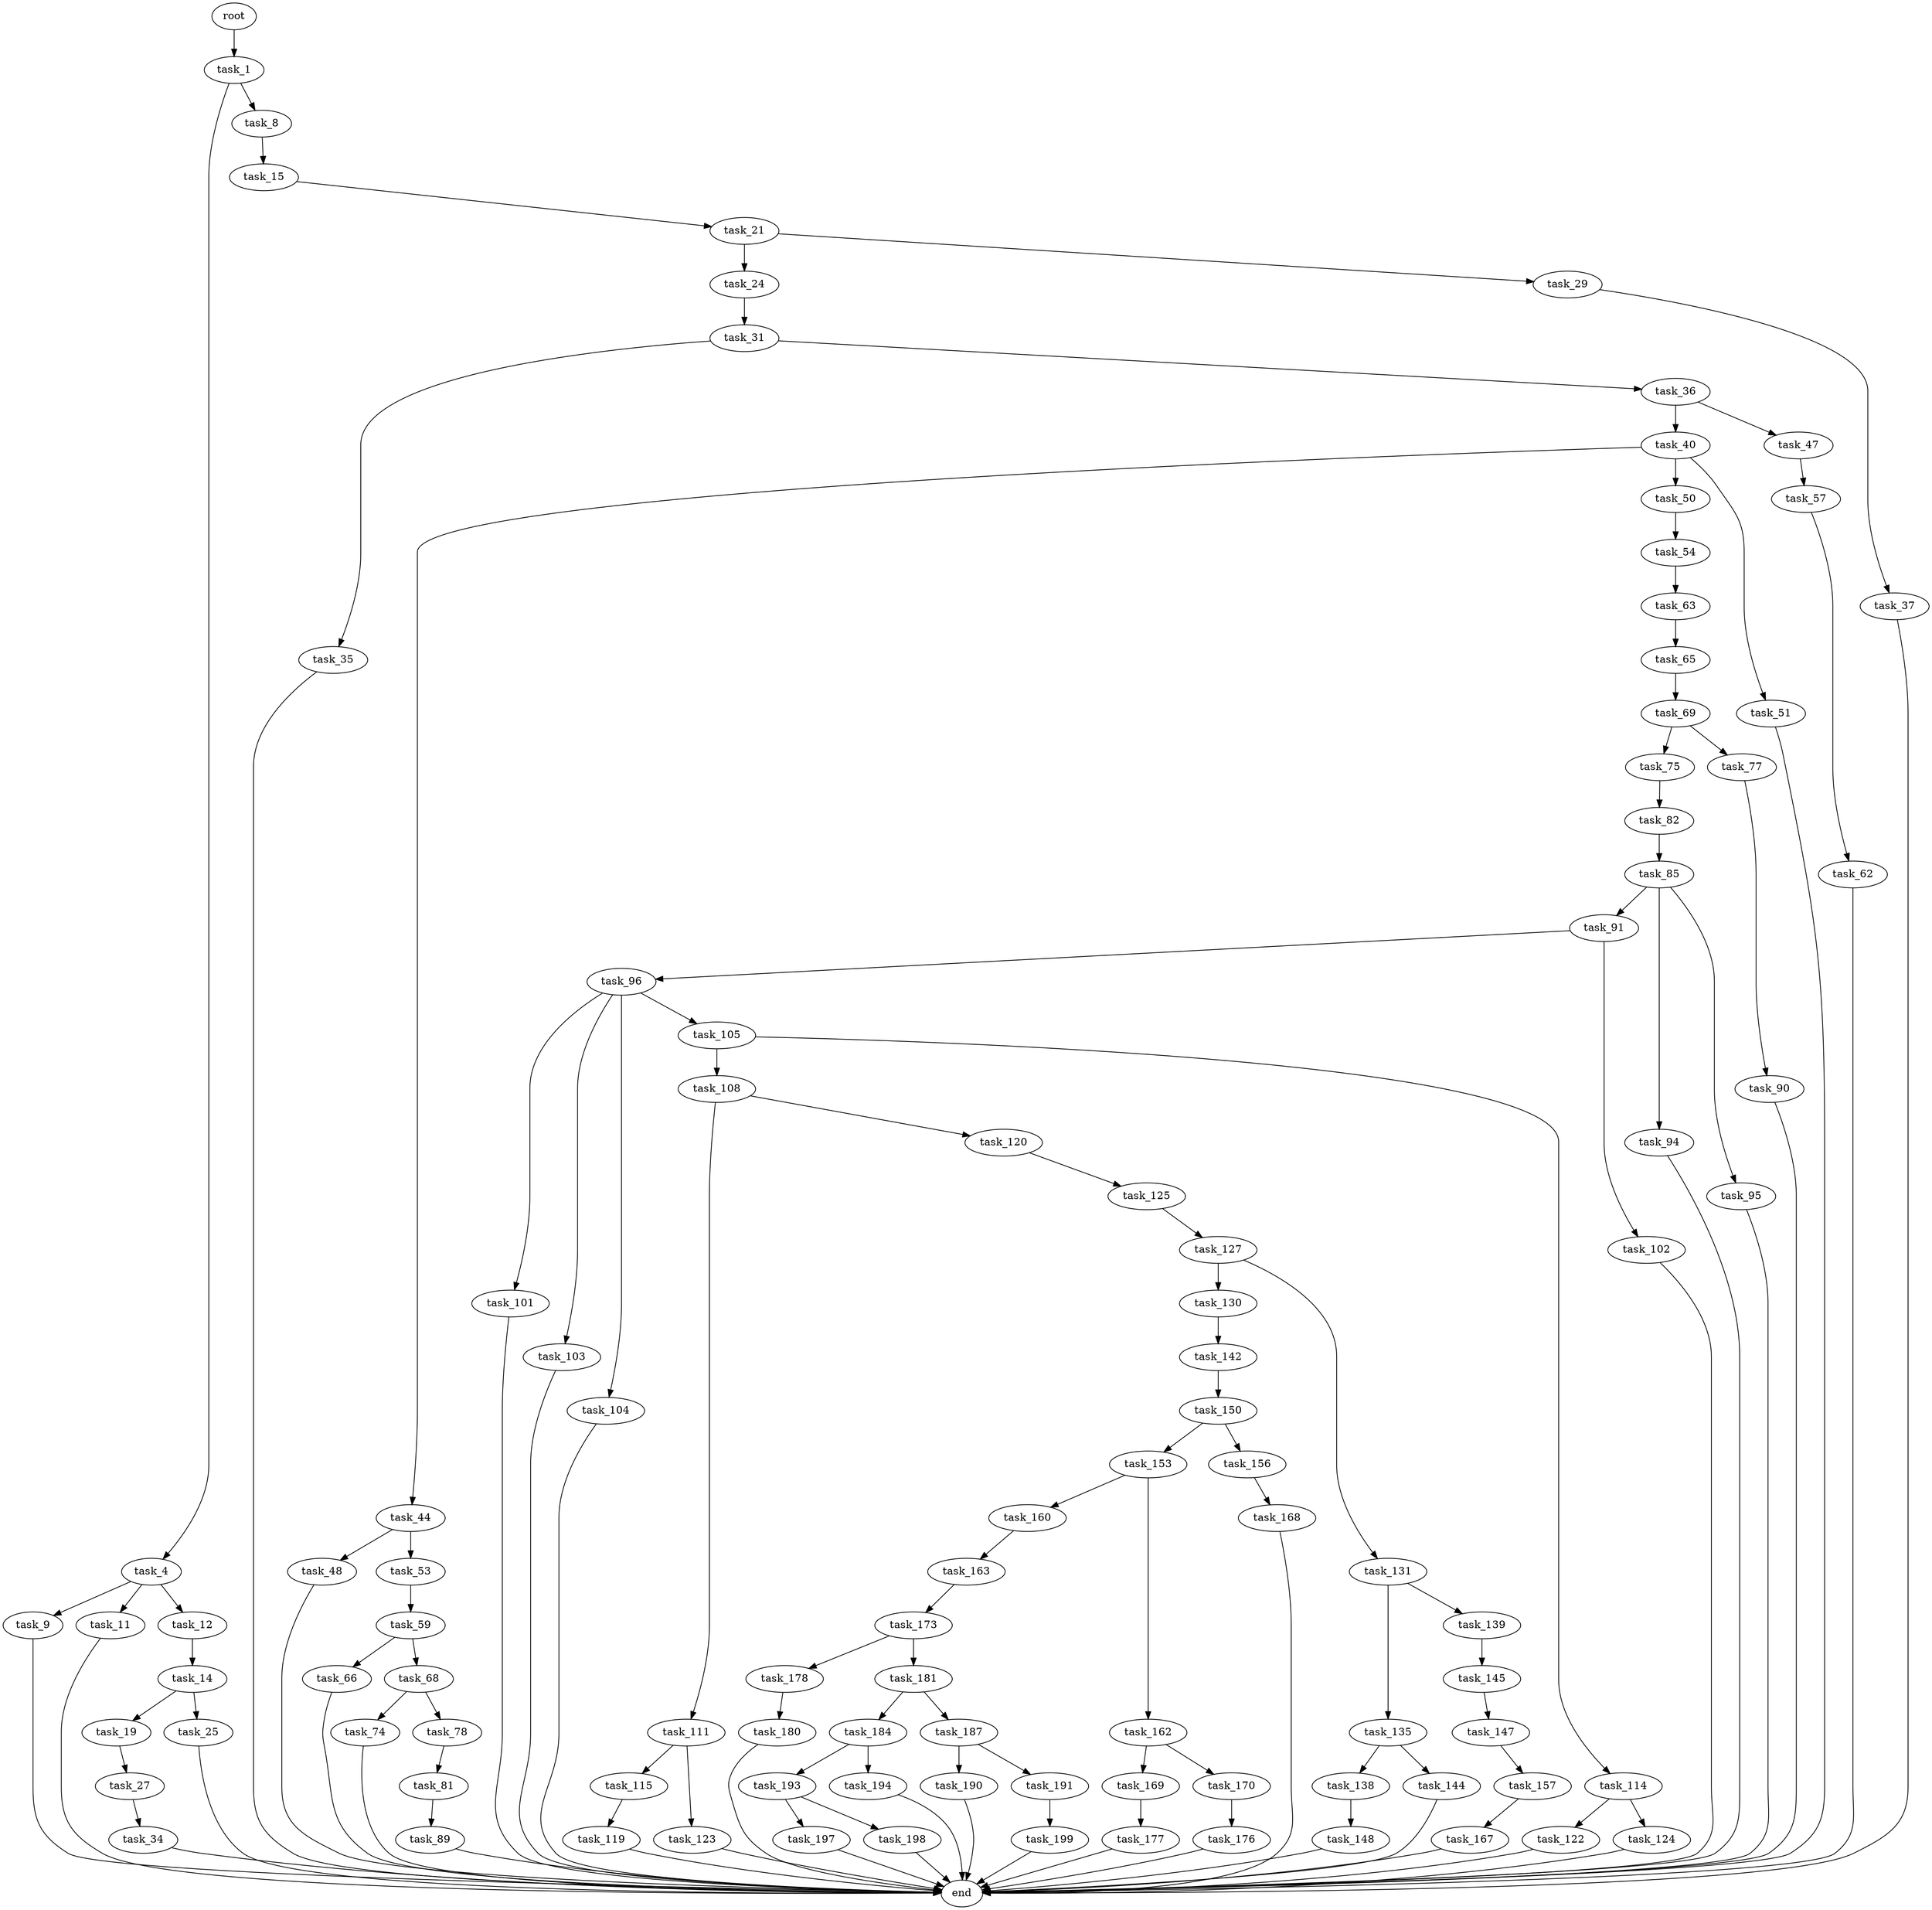 digraph G {
  root [size="0.000000"];
  task_1 [size="39559842947.000000"];
  task_4 [size="782757789696.000000"];
  task_8 [size="28991029248.000000"];
  task_9 [size="8589934592.000000"];
  task_11 [size="25475687853.000000"];
  task_12 [size="865016847439.000000"];
  task_15 [size="13211141947.000000"];
  end [size="0.000000"];
  task_14 [size="34769742706.000000"];
  task_19 [size="383829271020.000000"];
  task_25 [size="28991029248.000000"];
  task_21 [size="1073741824000.000000"];
  task_27 [size="26284839529.000000"];
  task_24 [size="52051314786.000000"];
  task_29 [size="103630828214.000000"];
  task_31 [size="99458125205.000000"];
  task_34 [size="1999433635.000000"];
  task_37 [size="70249456498.000000"];
  task_35 [size="1073741824000.000000"];
  task_36 [size="98245335408.000000"];
  task_40 [size="368293445632.000000"];
  task_47 [size="209268574927.000000"];
  task_44 [size="263451430422.000000"];
  task_50 [size="4729289702.000000"];
  task_51 [size="782757789696.000000"];
  task_48 [size="28991029248.000000"];
  task_53 [size="15919405482.000000"];
  task_57 [size="603354244769.000000"];
  task_54 [size="594899305.000000"];
  task_59 [size="31042556670.000000"];
  task_63 [size="457117637810.000000"];
  task_62 [size="231928233984.000000"];
  task_66 [size="368293445632.000000"];
  task_68 [size="231928233984.000000"];
  task_65 [size="439179560361.000000"];
  task_69 [size="624325723906.000000"];
  task_74 [size="4435693761.000000"];
  task_78 [size="186293018460.000000"];
  task_75 [size="16319715626.000000"];
  task_77 [size="782757789696.000000"];
  task_82 [size="11183393022.000000"];
  task_90 [size="2128489965.000000"];
  task_81 [size="193677642742.000000"];
  task_89 [size="13205809852.000000"];
  task_85 [size="34305582966.000000"];
  task_91 [size="28991029248.000000"];
  task_94 [size="258626444230.000000"];
  task_95 [size="3252303245.000000"];
  task_96 [size="23424719457.000000"];
  task_102 [size="526408040444.000000"];
  task_101 [size="231928233984.000000"];
  task_103 [size="70873782844.000000"];
  task_104 [size="17322040110.000000"];
  task_105 [size="549755813888.000000"];
  task_108 [size="1635528012.000000"];
  task_114 [size="97656229570.000000"];
  task_111 [size="832283944596.000000"];
  task_120 [size="368293445632.000000"];
  task_115 [size="8589934592.000000"];
  task_123 [size="11265164386.000000"];
  task_122 [size="782757789696.000000"];
  task_124 [size="241140810914.000000"];
  task_119 [size="549755813888.000000"];
  task_125 [size="1073741824000.000000"];
  task_127 [size="284546363695.000000"];
  task_130 [size="549755813888.000000"];
  task_131 [size="17052302027.000000"];
  task_142 [size="12710761012.000000"];
  task_135 [size="144049850364.000000"];
  task_139 [size="3752852704.000000"];
  task_138 [size="8589934592.000000"];
  task_144 [size="4451595026.000000"];
  task_148 [size="196904997768.000000"];
  task_145 [size="782757789696.000000"];
  task_150 [size="231928233984.000000"];
  task_147 [size="20602232598.000000"];
  task_157 [size="4429836876.000000"];
  task_153 [size="205294056347.000000"];
  task_156 [size="35664907360.000000"];
  task_160 [size="782757789696.000000"];
  task_162 [size="326266288415.000000"];
  task_168 [size="390134554736.000000"];
  task_167 [size="44192079685.000000"];
  task_163 [size="1433038962.000000"];
  task_169 [size="782757789696.000000"];
  task_170 [size="37883504722.000000"];
  task_173 [size="459772341309.000000"];
  task_177 [size="368293445632.000000"];
  task_176 [size="15854855118.000000"];
  task_178 [size="2492132714.000000"];
  task_181 [size="126192303072.000000"];
  task_180 [size="67904393952.000000"];
  task_184 [size="44386779058.000000"];
  task_187 [size="2486428078.000000"];
  task_193 [size="173054792050.000000"];
  task_194 [size="319661026474.000000"];
  task_190 [size="1526309305.000000"];
  task_191 [size="231928233984.000000"];
  task_199 [size="68719476736.000000"];
  task_197 [size="231928233984.000000"];
  task_198 [size="41550718235.000000"];

  root -> task_1 [size="1.000000"];
  task_1 -> task_4 [size="838860800.000000"];
  task_1 -> task_8 [size="838860800.000000"];
  task_4 -> task_9 [size="679477248.000000"];
  task_4 -> task_11 [size="679477248.000000"];
  task_4 -> task_12 [size="679477248.000000"];
  task_8 -> task_15 [size="75497472.000000"];
  task_9 -> end [size="1.000000"];
  task_11 -> end [size="1.000000"];
  task_12 -> task_14 [size="838860800.000000"];
  task_15 -> task_21 [size="209715200.000000"];
  task_14 -> task_19 [size="838860800.000000"];
  task_14 -> task_25 [size="838860800.000000"];
  task_19 -> task_27 [size="536870912.000000"];
  task_25 -> end [size="1.000000"];
  task_21 -> task_24 [size="838860800.000000"];
  task_21 -> task_29 [size="838860800.000000"];
  task_27 -> task_34 [size="33554432.000000"];
  task_24 -> task_31 [size="209715200.000000"];
  task_29 -> task_37 [size="301989888.000000"];
  task_31 -> task_35 [size="411041792.000000"];
  task_31 -> task_36 [size="411041792.000000"];
  task_34 -> end [size="1.000000"];
  task_37 -> end [size="1.000000"];
  task_35 -> end [size="1.000000"];
  task_36 -> task_40 [size="134217728.000000"];
  task_36 -> task_47 [size="134217728.000000"];
  task_40 -> task_44 [size="411041792.000000"];
  task_40 -> task_50 [size="411041792.000000"];
  task_40 -> task_51 [size="411041792.000000"];
  task_47 -> task_57 [size="679477248.000000"];
  task_44 -> task_48 [size="301989888.000000"];
  task_44 -> task_53 [size="301989888.000000"];
  task_50 -> task_54 [size="536870912.000000"];
  task_51 -> end [size="1.000000"];
  task_48 -> end [size="1.000000"];
  task_53 -> task_59 [size="301989888.000000"];
  task_57 -> task_62 [size="679477248.000000"];
  task_54 -> task_63 [size="33554432.000000"];
  task_59 -> task_66 [size="679477248.000000"];
  task_59 -> task_68 [size="679477248.000000"];
  task_63 -> task_65 [size="301989888.000000"];
  task_62 -> end [size="1.000000"];
  task_66 -> end [size="1.000000"];
  task_68 -> task_74 [size="301989888.000000"];
  task_68 -> task_78 [size="301989888.000000"];
  task_65 -> task_69 [size="301989888.000000"];
  task_69 -> task_75 [size="411041792.000000"];
  task_69 -> task_77 [size="411041792.000000"];
  task_74 -> end [size="1.000000"];
  task_78 -> task_81 [size="134217728.000000"];
  task_75 -> task_82 [size="536870912.000000"];
  task_77 -> task_90 [size="679477248.000000"];
  task_82 -> task_85 [size="536870912.000000"];
  task_90 -> end [size="1.000000"];
  task_81 -> task_89 [size="411041792.000000"];
  task_89 -> end [size="1.000000"];
  task_85 -> task_91 [size="536870912.000000"];
  task_85 -> task_94 [size="536870912.000000"];
  task_85 -> task_95 [size="536870912.000000"];
  task_91 -> task_96 [size="75497472.000000"];
  task_91 -> task_102 [size="75497472.000000"];
  task_94 -> end [size="1.000000"];
  task_95 -> end [size="1.000000"];
  task_96 -> task_101 [size="679477248.000000"];
  task_96 -> task_103 [size="679477248.000000"];
  task_96 -> task_104 [size="679477248.000000"];
  task_96 -> task_105 [size="679477248.000000"];
  task_102 -> end [size="1.000000"];
  task_101 -> end [size="1.000000"];
  task_103 -> end [size="1.000000"];
  task_104 -> end [size="1.000000"];
  task_105 -> task_108 [size="536870912.000000"];
  task_105 -> task_114 [size="536870912.000000"];
  task_108 -> task_111 [size="33554432.000000"];
  task_108 -> task_120 [size="33554432.000000"];
  task_114 -> task_122 [size="75497472.000000"];
  task_114 -> task_124 [size="75497472.000000"];
  task_111 -> task_115 [size="536870912.000000"];
  task_111 -> task_123 [size="536870912.000000"];
  task_120 -> task_125 [size="411041792.000000"];
  task_115 -> task_119 [size="33554432.000000"];
  task_123 -> end [size="1.000000"];
  task_122 -> end [size="1.000000"];
  task_124 -> end [size="1.000000"];
  task_119 -> end [size="1.000000"];
  task_125 -> task_127 [size="838860800.000000"];
  task_127 -> task_130 [size="209715200.000000"];
  task_127 -> task_131 [size="209715200.000000"];
  task_130 -> task_142 [size="536870912.000000"];
  task_131 -> task_135 [size="411041792.000000"];
  task_131 -> task_139 [size="411041792.000000"];
  task_142 -> task_150 [size="209715200.000000"];
  task_135 -> task_138 [size="411041792.000000"];
  task_135 -> task_144 [size="411041792.000000"];
  task_139 -> task_145 [size="301989888.000000"];
  task_138 -> task_148 [size="33554432.000000"];
  task_144 -> end [size="1.000000"];
  task_148 -> end [size="1.000000"];
  task_145 -> task_147 [size="679477248.000000"];
  task_150 -> task_153 [size="301989888.000000"];
  task_150 -> task_156 [size="301989888.000000"];
  task_147 -> task_157 [size="679477248.000000"];
  task_157 -> task_167 [size="75497472.000000"];
  task_153 -> task_160 [size="209715200.000000"];
  task_153 -> task_162 [size="209715200.000000"];
  task_156 -> task_168 [size="33554432.000000"];
  task_160 -> task_163 [size="679477248.000000"];
  task_162 -> task_169 [size="411041792.000000"];
  task_162 -> task_170 [size="411041792.000000"];
  task_168 -> end [size="1.000000"];
  task_167 -> end [size="1.000000"];
  task_163 -> task_173 [size="33554432.000000"];
  task_169 -> task_177 [size="679477248.000000"];
  task_170 -> task_176 [size="33554432.000000"];
  task_173 -> task_178 [size="838860800.000000"];
  task_173 -> task_181 [size="838860800.000000"];
  task_177 -> end [size="1.000000"];
  task_176 -> end [size="1.000000"];
  task_178 -> task_180 [size="134217728.000000"];
  task_181 -> task_184 [size="134217728.000000"];
  task_181 -> task_187 [size="134217728.000000"];
  task_180 -> end [size="1.000000"];
  task_184 -> task_193 [size="33554432.000000"];
  task_184 -> task_194 [size="33554432.000000"];
  task_187 -> task_190 [size="134217728.000000"];
  task_187 -> task_191 [size="134217728.000000"];
  task_193 -> task_197 [size="301989888.000000"];
  task_193 -> task_198 [size="301989888.000000"];
  task_194 -> end [size="1.000000"];
  task_190 -> end [size="1.000000"];
  task_191 -> task_199 [size="301989888.000000"];
  task_199 -> end [size="1.000000"];
  task_197 -> end [size="1.000000"];
  task_198 -> end [size="1.000000"];
}
